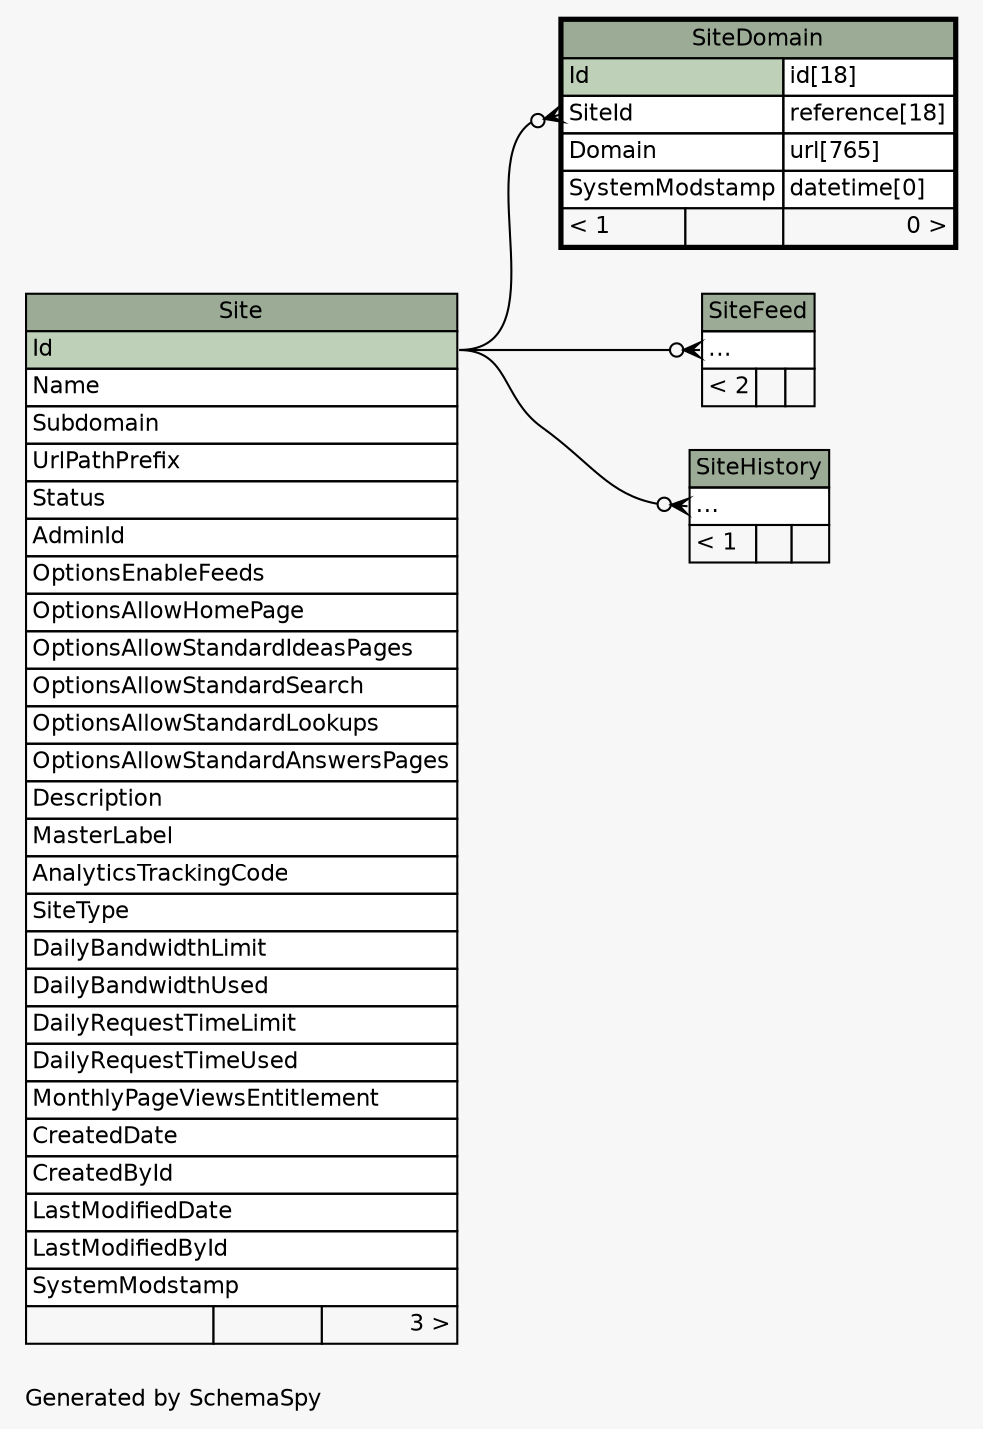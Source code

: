 // dot 2.36.0 on Mac OS X 10.11.6
// SchemaSpy rev 590
digraph "twoDegreesRelationshipsDiagram" {
  graph [
    rankdir="RL"
    bgcolor="#f7f7f7"
    label="\nGenerated by SchemaSpy"
    labeljust="l"
    nodesep="0.18"
    ranksep="0.46"
    fontname="Helvetica"
    fontsize="11"
  ];
  node [
    fontname="Helvetica"
    fontsize="11"
    shape="plaintext"
  ];
  edge [
    arrowsize="0.8"
  ];
  "SiteDomain":"SiteId":w -> "Site":"Id":e [arrowhead=none dir=back arrowtail=crowodot];
  "SiteFeed":"elipses":w -> "Site":"Id":e [arrowhead=none dir=back arrowtail=crowodot];
  "SiteHistory":"elipses":w -> "Site":"Id":e [arrowhead=none dir=back arrowtail=crowodot];
  "Site" [
    label=<
    <TABLE BORDER="0" CELLBORDER="1" CELLSPACING="0" BGCOLOR="#ffffff">
      <TR><TD COLSPAN="3" BGCOLOR="#9bab96" ALIGN="CENTER">Site</TD></TR>
      <TR><TD PORT="Id" COLSPAN="3" BGCOLOR="#bed1b8" ALIGN="LEFT">Id</TD></TR>
      <TR><TD PORT="Name" COLSPAN="3" ALIGN="LEFT">Name</TD></TR>
      <TR><TD PORT="Subdomain" COLSPAN="3" ALIGN="LEFT">Subdomain</TD></TR>
      <TR><TD PORT="UrlPathPrefix" COLSPAN="3" ALIGN="LEFT">UrlPathPrefix</TD></TR>
      <TR><TD PORT="Status" COLSPAN="3" ALIGN="LEFT">Status</TD></TR>
      <TR><TD PORT="AdminId" COLSPAN="3" ALIGN="LEFT">AdminId</TD></TR>
      <TR><TD PORT="OptionsEnableFeeds" COLSPAN="3" ALIGN="LEFT">OptionsEnableFeeds</TD></TR>
      <TR><TD PORT="OptionsAllowHomePage" COLSPAN="3" ALIGN="LEFT">OptionsAllowHomePage</TD></TR>
      <TR><TD PORT="OptionsAllowStandardIdeasPages" COLSPAN="3" ALIGN="LEFT">OptionsAllowStandardIdeasPages</TD></TR>
      <TR><TD PORT="OptionsAllowStandardSearch" COLSPAN="3" ALIGN="LEFT">OptionsAllowStandardSearch</TD></TR>
      <TR><TD PORT="OptionsAllowStandardLookups" COLSPAN="3" ALIGN="LEFT">OptionsAllowStandardLookups</TD></TR>
      <TR><TD PORT="OptionsAllowStandardAnswersPages" COLSPAN="3" ALIGN="LEFT">OptionsAllowStandardAnswersPages</TD></TR>
      <TR><TD PORT="Description" COLSPAN="3" ALIGN="LEFT">Description</TD></TR>
      <TR><TD PORT="MasterLabel" COLSPAN="3" ALIGN="LEFT">MasterLabel</TD></TR>
      <TR><TD PORT="AnalyticsTrackingCode" COLSPAN="3" ALIGN="LEFT">AnalyticsTrackingCode</TD></TR>
      <TR><TD PORT="SiteType" COLSPAN="3" ALIGN="LEFT">SiteType</TD></TR>
      <TR><TD PORT="DailyBandwidthLimit" COLSPAN="3" ALIGN="LEFT">DailyBandwidthLimit</TD></TR>
      <TR><TD PORT="DailyBandwidthUsed" COLSPAN="3" ALIGN="LEFT">DailyBandwidthUsed</TD></TR>
      <TR><TD PORT="DailyRequestTimeLimit" COLSPAN="3" ALIGN="LEFT">DailyRequestTimeLimit</TD></TR>
      <TR><TD PORT="DailyRequestTimeUsed" COLSPAN="3" ALIGN="LEFT">DailyRequestTimeUsed</TD></TR>
      <TR><TD PORT="MonthlyPageViewsEntitlement" COLSPAN="3" ALIGN="LEFT">MonthlyPageViewsEntitlement</TD></TR>
      <TR><TD PORT="CreatedDate" COLSPAN="3" ALIGN="LEFT">CreatedDate</TD></TR>
      <TR><TD PORT="CreatedById" COLSPAN="3" ALIGN="LEFT">CreatedById</TD></TR>
      <TR><TD PORT="LastModifiedDate" COLSPAN="3" ALIGN="LEFT">LastModifiedDate</TD></TR>
      <TR><TD PORT="LastModifiedById" COLSPAN="3" ALIGN="LEFT">LastModifiedById</TD></TR>
      <TR><TD PORT="SystemModstamp" COLSPAN="3" ALIGN="LEFT">SystemModstamp</TD></TR>
      <TR><TD ALIGN="LEFT" BGCOLOR="#f7f7f7">  </TD><TD ALIGN="RIGHT" BGCOLOR="#f7f7f7">  </TD><TD ALIGN="RIGHT" BGCOLOR="#f7f7f7">3 &gt;</TD></TR>
    </TABLE>>
    URL="Site.html"
    tooltip="Site"
  ];
  "SiteDomain" [
    label=<
    <TABLE BORDER="2" CELLBORDER="1" CELLSPACING="0" BGCOLOR="#ffffff">
      <TR><TD COLSPAN="3" BGCOLOR="#9bab96" ALIGN="CENTER">SiteDomain</TD></TR>
      <TR><TD PORT="Id" COLSPAN="2" BGCOLOR="#bed1b8" ALIGN="LEFT">Id</TD><TD PORT="Id.type" ALIGN="LEFT">id[18]</TD></TR>
      <TR><TD PORT="SiteId" COLSPAN="2" ALIGN="LEFT">SiteId</TD><TD PORT="SiteId.type" ALIGN="LEFT">reference[18]</TD></TR>
      <TR><TD PORT="Domain" COLSPAN="2" ALIGN="LEFT">Domain</TD><TD PORT="Domain.type" ALIGN="LEFT">url[765]</TD></TR>
      <TR><TD PORT="SystemModstamp" COLSPAN="2" ALIGN="LEFT">SystemModstamp</TD><TD PORT="SystemModstamp.type" ALIGN="LEFT">datetime[0]</TD></TR>
      <TR><TD ALIGN="LEFT" BGCOLOR="#f7f7f7">&lt; 1</TD><TD ALIGN="RIGHT" BGCOLOR="#f7f7f7">  </TD><TD ALIGN="RIGHT" BGCOLOR="#f7f7f7">0 &gt;</TD></TR>
    </TABLE>>
    URL="SiteDomain.html"
    tooltip="SiteDomain"
  ];
  "SiteFeed" [
    label=<
    <TABLE BORDER="0" CELLBORDER="1" CELLSPACING="0" BGCOLOR="#ffffff">
      <TR><TD COLSPAN="3" BGCOLOR="#9bab96" ALIGN="CENTER">SiteFeed</TD></TR>
      <TR><TD PORT="elipses" COLSPAN="3" ALIGN="LEFT">...</TD></TR>
      <TR><TD ALIGN="LEFT" BGCOLOR="#f7f7f7">&lt; 2</TD><TD ALIGN="RIGHT" BGCOLOR="#f7f7f7">  </TD><TD ALIGN="RIGHT" BGCOLOR="#f7f7f7">  </TD></TR>
    </TABLE>>
    URL="SiteFeed.html"
    tooltip="SiteFeed"
  ];
  "SiteHistory" [
    label=<
    <TABLE BORDER="0" CELLBORDER="1" CELLSPACING="0" BGCOLOR="#ffffff">
      <TR><TD COLSPAN="3" BGCOLOR="#9bab96" ALIGN="CENTER">SiteHistory</TD></TR>
      <TR><TD PORT="elipses" COLSPAN="3" ALIGN="LEFT">...</TD></TR>
      <TR><TD ALIGN="LEFT" BGCOLOR="#f7f7f7">&lt; 1</TD><TD ALIGN="RIGHT" BGCOLOR="#f7f7f7">  </TD><TD ALIGN="RIGHT" BGCOLOR="#f7f7f7">  </TD></TR>
    </TABLE>>
    URL="SiteHistory.html"
    tooltip="SiteHistory"
  ];
}
